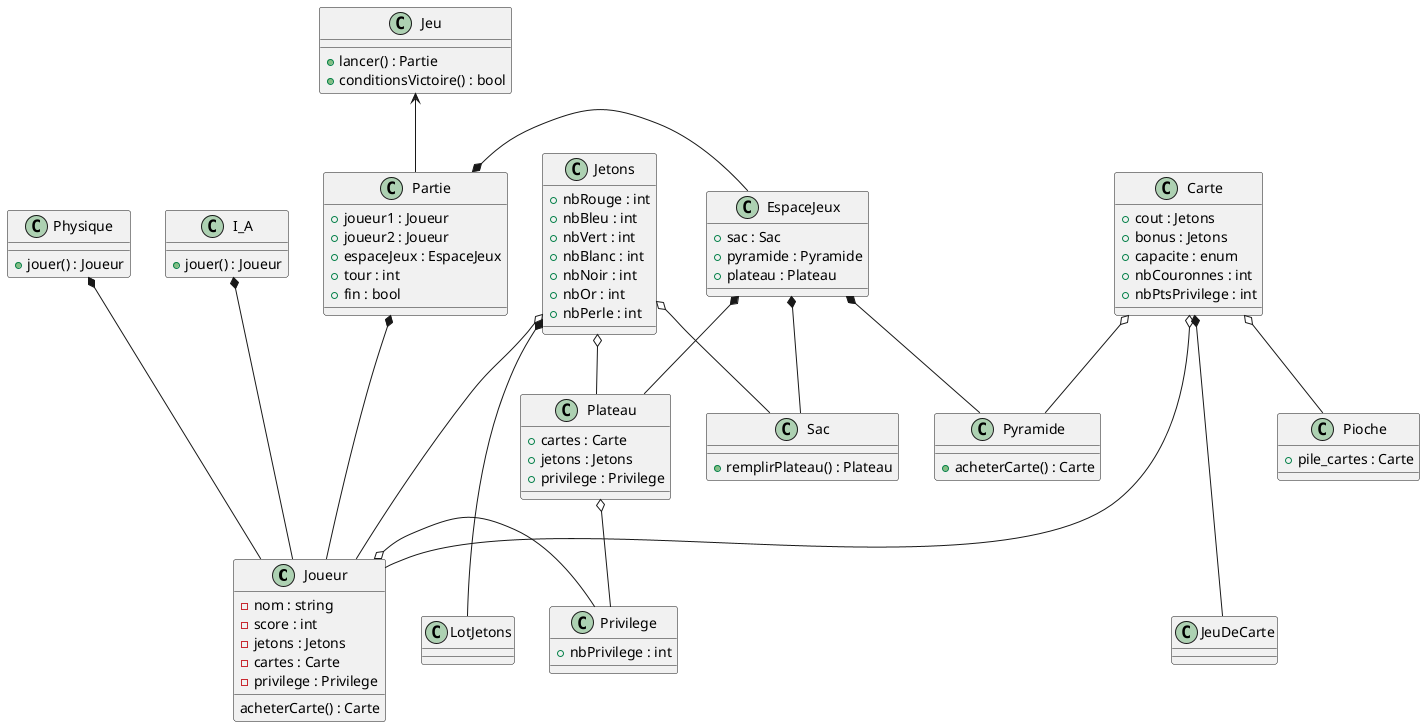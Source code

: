 @startuml

/'
    Diagramme de classe du jeu Splendor Duel
    Pour programmation objet C++
'/

class Joueur{
    - nom : string
    - score : int
    - jetons : Jetons
    - cartes : Carte
    - privilege : Privilege

    acheterCarte() : Carte
}

class I_A {
    + jouer() : Joueur
}

class Physique {
    + jouer() : Joueur
}

class Partie {
    + joueur1 : Joueur
    + joueur2 : Joueur
    + espaceJeux : EspaceJeux
    + tour : int
    + fin : bool
}

class EspaceJeux {
    + sac : Sac
    + pyramide : Pyramide
    + plateau : Plateau
}

class Sac{
    + remplirPlateau() : Plateau
}

class Pyramide {
    + acheterCarte() : Carte
}

class Carte{
    + cout : Jetons
    + bonus : Jetons
    + capacite : enum
    + nbCouronnes : int
    + nbPtsPrivilege : int
}

class Pioche {
    + pile_cartes : Carte
}

class Privilege {
    + nbPrivilege : int
}

class Jetons {
    + nbRouge : int
    + nbBleu : int
    + nbVert : int
    + nbBlanc : int
    + nbNoir : int
    + nbOr : int
    + nbPerle : int
}

class Plateau {
    + cartes : Carte
    + jetons : Jetons
    + privilege : Privilege
}

class Jeu {
    + lancer() : Partie
    + conditionsVictoire() : bool
}

class JeuDeCarte {
}

class LotJetons {
}

Physique *--- Joueur
I_A *--- Joueur

Carte *--- JeuDeCarte
Carte o-- Pyramide
Carte o-- Pioche
Carte o--- Joueur

Jetons *--- LotJetons
Jetons o-- Sac
Jetons o--- Joueur
Jetons o-- Plateau

Plateau o-- Privilege
Joueur o- Privilege

Partie *- EspaceJeux
Partie *- Joueur

EspaceJeux *-- Sac
EspaceJeux *-- Pyramide
EspaceJeux *-- Plateau

Jeu <-- Partie
@enduml